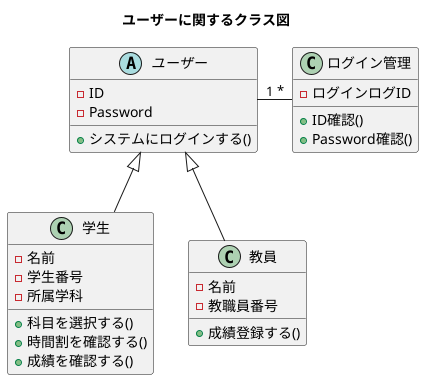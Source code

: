 @startuml 5-2
title ユーザーに関するクラス図

'ユーザー管理に関連するクラス'

abstract class ユーザー {
    - ID
    - Password
    + システムにログインする()
}

class 学生 {
    - 名前
    - 学生番号
    - 所属学科
    + 科目を選択する()
    + 時間割を確認する()
    + 成績を確認する()
}

class 教員 {
    - 名前
    - 教職員番号
    + 成績登録する()
}

class ログイン管理 {
    - ログインログID
    + ID確認()
    + Password確認()
}

ユーザー <|-down- 学生
ユーザー <|-down- 教員
ユーザー "1"-right-"*" ログイン管理

@enduml